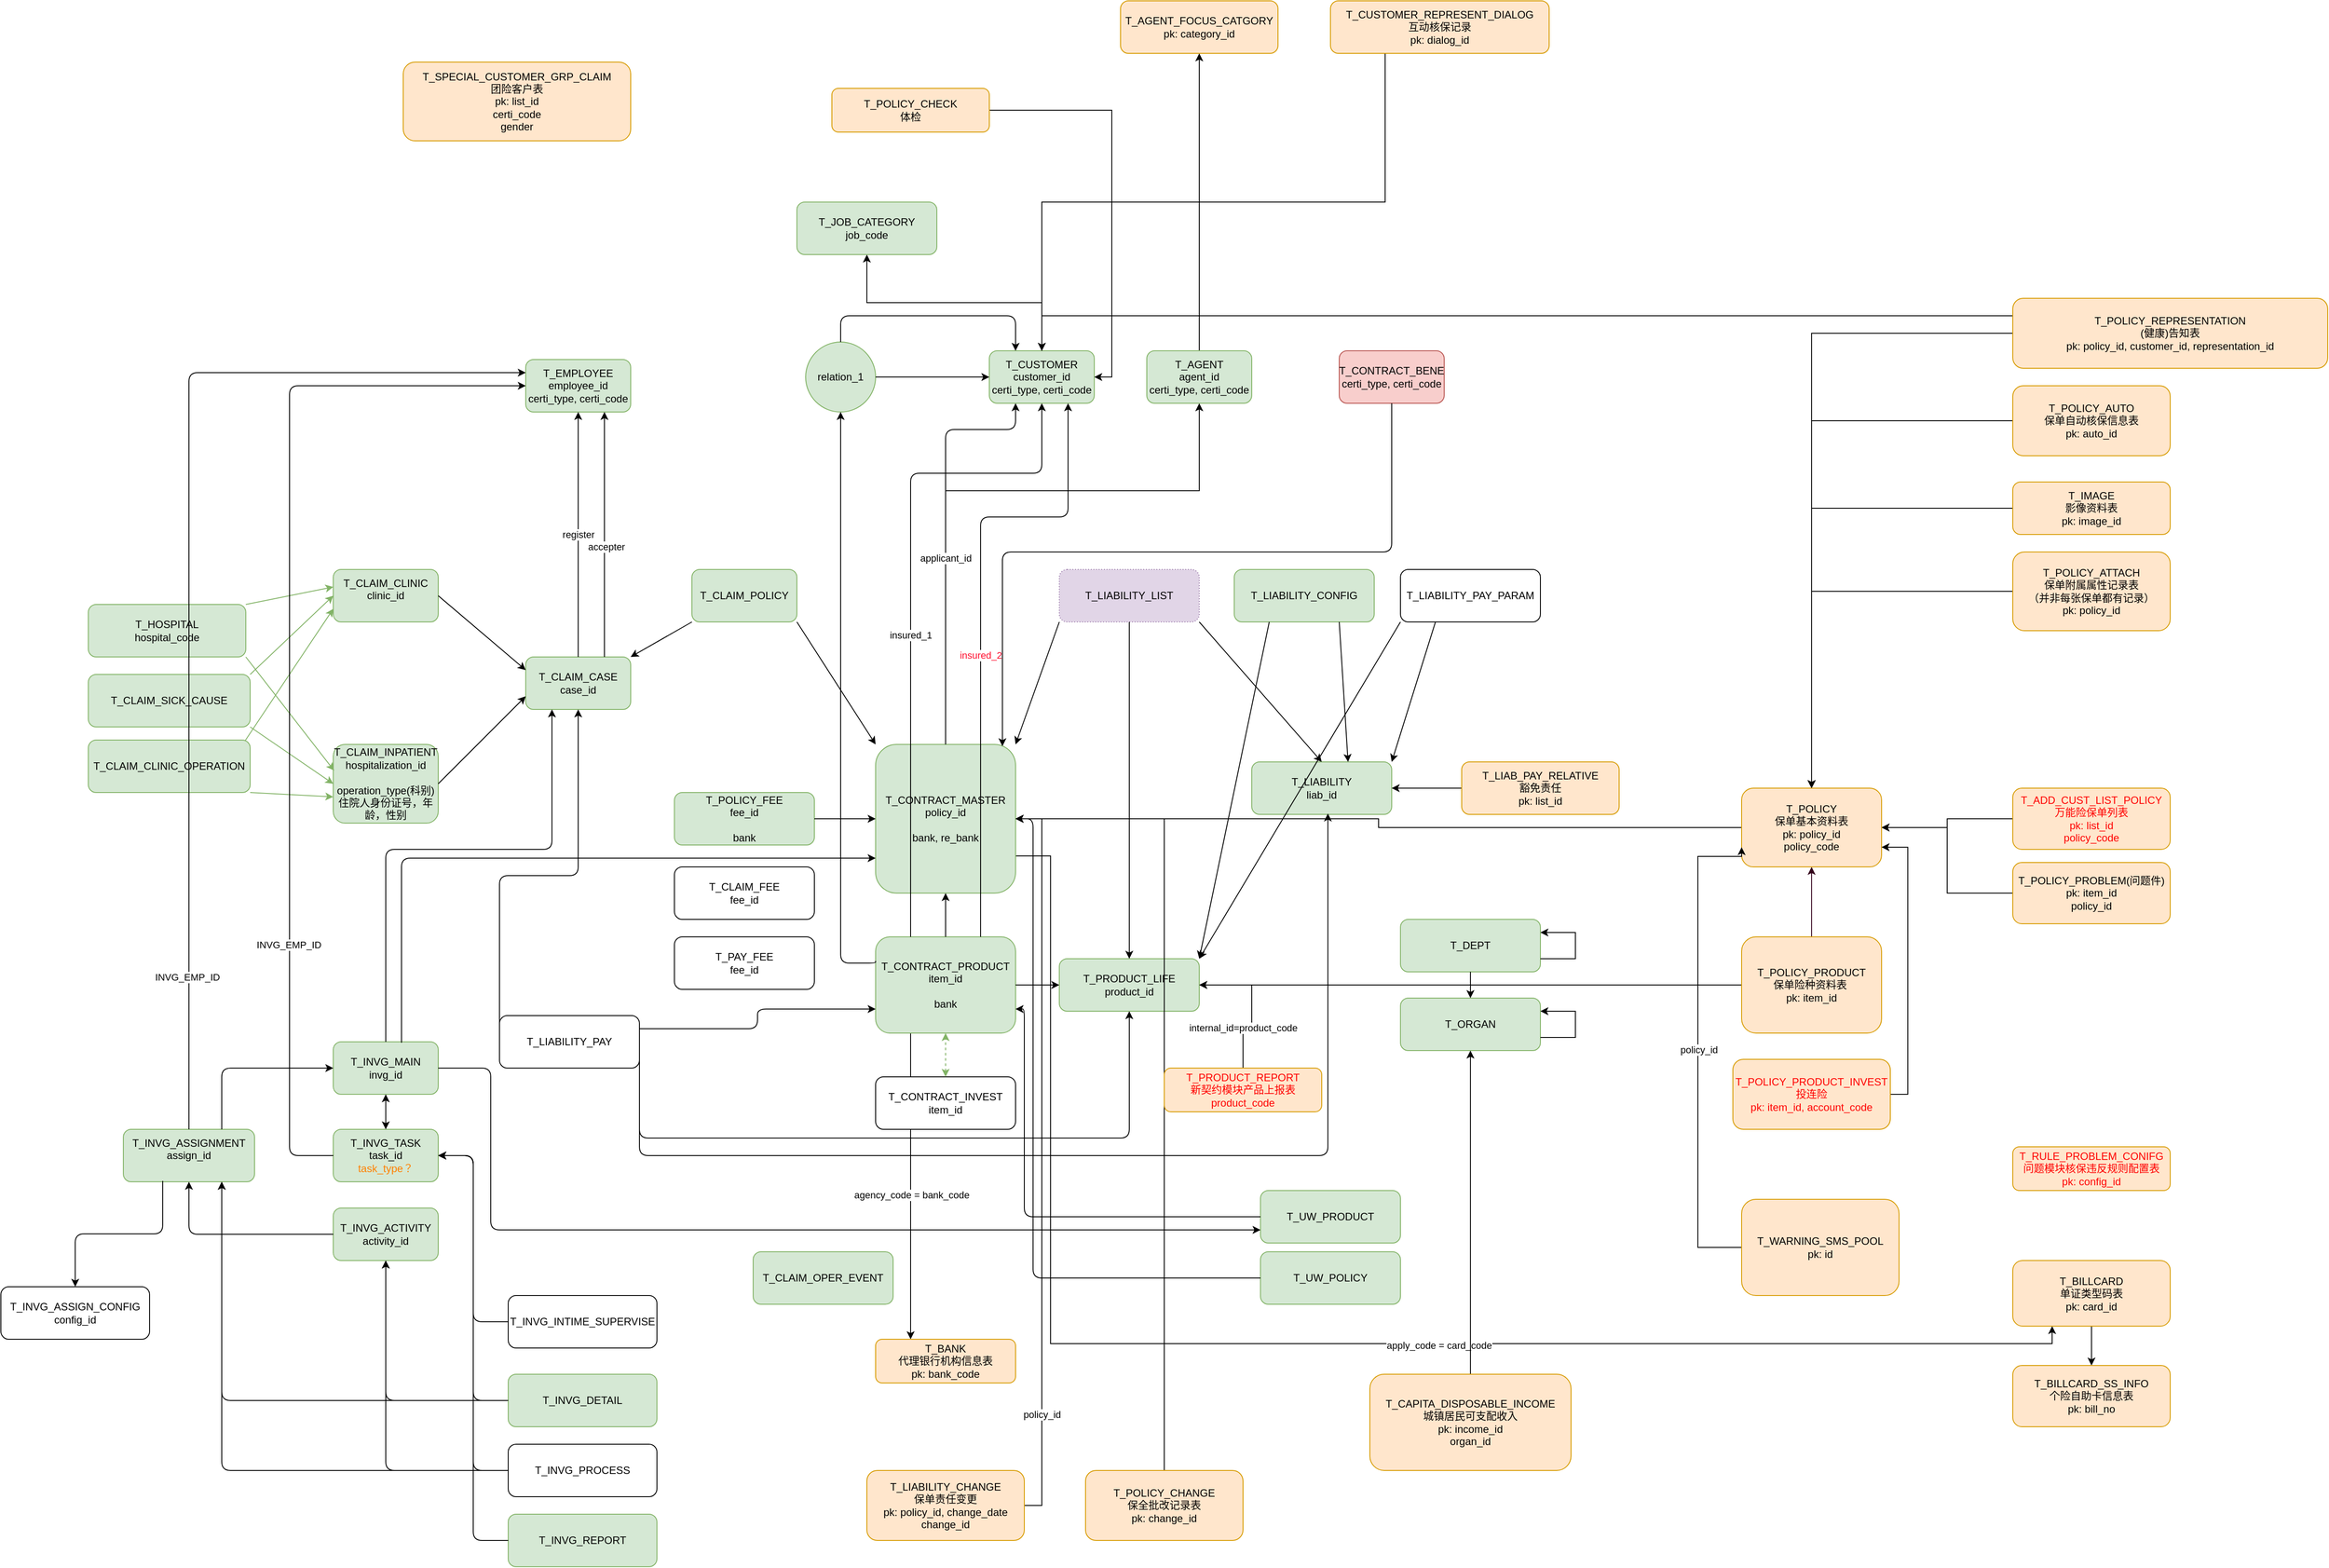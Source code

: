<mxfile version="21.8.2" type="github">
  <diagram id="vZpP5Effxj41_VfFe3MK" name="Page-1">
    <mxGraphModel dx="2924" dy="2249" grid="1" gridSize="10" guides="1" tooltips="1" connect="1" arrows="1" fold="1" page="1" pageScale="1" pageWidth="850" pageHeight="1100" math="0" shadow="0">
      <root>
        <mxCell id="0" />
        <mxCell id="1" parent="0" />
        <mxCell id="OfORN7NUINiMixhZLZNA-1" value="T_CLAIM_CASE&lt;br&gt;case_id" style="rounded=1;whiteSpace=wrap;html=1;fillColor=#d5e8d4;strokeColor=#82b366;" parent="1" vertex="1">
          <mxGeometry x="60" y="160" width="120" height="60" as="geometry" />
        </mxCell>
        <mxCell id="OfORN7NUINiMixhZLZNA-2" value="T_CLAIM_POLICY" style="rounded=1;whiteSpace=wrap;html=1;fillColor=#d5e8d4;strokeColor=#82b366;" parent="1" vertex="1">
          <mxGeometry x="250" y="60" width="120" height="60" as="geometry" />
        </mxCell>
        <mxCell id="OfORN7NUINiMixhZLZNA-3" value="" style="endArrow=classic;html=1;entryX=1;entryY=0;entryDx=0;entryDy=0;exitX=0;exitY=1;exitDx=0;exitDy=0;" parent="1" source="OfORN7NUINiMixhZLZNA-2" target="OfORN7NUINiMixhZLZNA-1" edge="1">
          <mxGeometry width="50" height="50" relative="1" as="geometry">
            <mxPoint x="460" y="460" as="sourcePoint" />
            <mxPoint x="510" y="410" as="targetPoint" />
          </mxGeometry>
        </mxCell>
        <mxCell id="FIjVFcEKrEzkejblWKOD-24" style="edgeStyle=orthogonalEdgeStyle;rounded=0;orthogonalLoop=1;jettySize=auto;html=1;exitX=0.5;exitY=0;exitDx=0;exitDy=0;" parent="1" source="OfORN7NUINiMixhZLZNA-4" target="OfORN7NUINiMixhZLZNA-74" edge="1">
          <mxGeometry relative="1" as="geometry">
            <Array as="points">
              <mxPoint x="540" y="-30" />
              <mxPoint x="830" y="-30" />
            </Array>
          </mxGeometry>
        </mxCell>
        <mxCell id="FIjVFcEKrEzkejblWKOD-36" style="edgeStyle=orthogonalEdgeStyle;rounded=0;orthogonalLoop=1;jettySize=auto;html=1;exitX=1;exitY=0.75;exitDx=0;exitDy=0;entryX=0.25;entryY=1;entryDx=0;entryDy=0;" parent="1" source="OfORN7NUINiMixhZLZNA-4" target="FIjVFcEKrEzkejblWKOD-35" edge="1">
          <mxGeometry relative="1" as="geometry">
            <Array as="points">
              <mxPoint x="660" y="388" />
              <mxPoint x="660" y="945" />
              <mxPoint x="1805" y="945" />
            </Array>
          </mxGeometry>
        </mxCell>
        <mxCell id="FIjVFcEKrEzkejblWKOD-37" value="apply_code = card_code" style="edgeLabel;html=1;align=center;verticalAlign=middle;resizable=0;points=[];" parent="FIjVFcEKrEzkejblWKOD-36" vertex="1" connectable="0">
          <mxGeometry x="0.182" y="-2" relative="1" as="geometry">
            <mxPoint as="offset" />
          </mxGeometry>
        </mxCell>
        <mxCell id="OfORN7NUINiMixhZLZNA-4" value="T_CONTRACT_MASTER&lt;br&gt;policy_id&lt;br&gt;&lt;br&gt;bank, re_bank" style="rounded=1;whiteSpace=wrap;html=1;fillColor=#d5e8d4;strokeColor=#82b366;" parent="1" vertex="1">
          <mxGeometry x="460" y="260" width="160" height="170" as="geometry" />
        </mxCell>
        <mxCell id="OfORN7NUINiMixhZLZNA-5" value="" style="endArrow=classic;html=1;entryX=0;entryY=0;entryDx=0;entryDy=0;exitX=1;exitY=1;exitDx=0;exitDy=0;" parent="1" source="OfORN7NUINiMixhZLZNA-2" target="OfORN7NUINiMixhZLZNA-4" edge="1">
          <mxGeometry width="50" height="50" relative="1" as="geometry">
            <mxPoint x="260" y="130" as="sourcePoint" />
            <mxPoint x="190" y="180" as="targetPoint" />
          </mxGeometry>
        </mxCell>
        <mxCell id="FIjVFcEKrEzkejblWKOD-30" style="edgeStyle=orthogonalEdgeStyle;rounded=0;orthogonalLoop=1;jettySize=auto;html=1;exitX=0.25;exitY=1;exitDx=0;exitDy=0;entryX=0.25;entryY=0;entryDx=0;entryDy=0;" parent="1" source="OfORN7NUINiMixhZLZNA-6" target="FIjVFcEKrEzkejblWKOD-29" edge="1">
          <mxGeometry relative="1" as="geometry" />
        </mxCell>
        <mxCell id="FIjVFcEKrEzkejblWKOD-31" value="agency_code = bank_code" style="edgeLabel;html=1;align=center;verticalAlign=middle;resizable=0;points=[];" parent="FIjVFcEKrEzkejblWKOD-30" vertex="1" connectable="0">
          <mxGeometry x="0.057" y="1" relative="1" as="geometry">
            <mxPoint as="offset" />
          </mxGeometry>
        </mxCell>
        <mxCell id="OfORN7NUINiMixhZLZNA-6" value="T_CONTRACT_PRODUCT&lt;br&gt;item_id&lt;br&gt;&lt;br&gt;bank" style="rounded=1;whiteSpace=wrap;html=1;fillColor=#d5e8d4;strokeColor=#82b366;" parent="1" vertex="1">
          <mxGeometry x="460" y="480" width="160" height="110" as="geometry" />
        </mxCell>
        <mxCell id="OfORN7NUINiMixhZLZNA-7" value="T_PRODUCT_LIFE&lt;br&gt;product_id" style="rounded=1;whiteSpace=wrap;html=1;fillColor=#d5e8d4;strokeColor=#82b366;" parent="1" vertex="1">
          <mxGeometry x="670" y="505" width="160" height="60" as="geometry" />
        </mxCell>
        <mxCell id="OfORN7NUINiMixhZLZNA-8" value="" style="endArrow=classic;html=1;entryX=0.5;entryY=1;entryDx=0;entryDy=0;exitX=0.5;exitY=0;exitDx=0;exitDy=0;" parent="1" source="OfORN7NUINiMixhZLZNA-6" target="OfORN7NUINiMixhZLZNA-4" edge="1">
          <mxGeometry width="50" height="50" relative="1" as="geometry">
            <mxPoint x="410" y="250" as="sourcePoint" />
            <mxPoint x="470" y="290" as="targetPoint" />
          </mxGeometry>
        </mxCell>
        <mxCell id="OfORN7NUINiMixhZLZNA-9" value="" style="endArrow=classic;html=1;entryX=0;entryY=0.5;entryDx=0;entryDy=0;exitX=1;exitY=0.5;exitDx=0;exitDy=0;" parent="1" source="OfORN7NUINiMixhZLZNA-6" target="OfORN7NUINiMixhZLZNA-7" edge="1">
          <mxGeometry width="50" height="50" relative="1" as="geometry">
            <mxPoint x="520" y="370" as="sourcePoint" />
            <mxPoint x="520" y="310" as="targetPoint" />
          </mxGeometry>
        </mxCell>
        <mxCell id="OfORN7NUINiMixhZLZNA-10" value="T_LIABILITY&lt;br&gt;liab_id" style="rounded=1;whiteSpace=wrap;html=1;fillColor=#d5e8d4;strokeColor=#82b366;" parent="1" vertex="1">
          <mxGeometry x="890" y="280" width="160" height="60" as="geometry" />
        </mxCell>
        <mxCell id="OfORN7NUINiMixhZLZNA-11" value="T_CONTRACT_INVEST&lt;br&gt;item_id" style="rounded=1;whiteSpace=wrap;html=1;" parent="1" vertex="1">
          <mxGeometry x="460" y="640" width="160" height="60" as="geometry" />
        </mxCell>
        <mxCell id="OfORN7NUINiMixhZLZNA-12" value="" style="endArrow=classic;startArrow=classic;html=1;entryX=0.5;entryY=1;entryDx=0;entryDy=0;exitX=0.5;exitY=0;exitDx=0;exitDy=0;dashed=1;fillColor=#d5e8d4;strokeColor=#82b366;" parent="1" source="OfORN7NUINiMixhZLZNA-11" target="OfORN7NUINiMixhZLZNA-6" edge="1">
          <mxGeometry width="50" height="50" relative="1" as="geometry">
            <mxPoint x="490" y="640" as="sourcePoint" />
            <mxPoint x="540" y="590" as="targetPoint" />
          </mxGeometry>
        </mxCell>
        <mxCell id="OfORN7NUINiMixhZLZNA-13" value="T_LIABILITY_LIST" style="rounded=1;whiteSpace=wrap;html=1;fillColor=#e1d5e7;strokeColor=#9673a6;dashed=1;dashPattern=1 2;" parent="1" vertex="1">
          <mxGeometry x="670" y="60" width="160" height="60" as="geometry" />
        </mxCell>
        <mxCell id="OfORN7NUINiMixhZLZNA-15" value="" style="endArrow=classic;html=1;entryX=1;entryY=0;entryDx=0;entryDy=0;exitX=0;exitY=1;exitDx=0;exitDy=0;" parent="1" source="OfORN7NUINiMixhZLZNA-13" target="OfORN7NUINiMixhZLZNA-4" edge="1">
          <mxGeometry width="50" height="50" relative="1" as="geometry">
            <mxPoint x="520" y="290" as="sourcePoint" />
            <mxPoint x="520" y="230" as="targetPoint" />
          </mxGeometry>
        </mxCell>
        <mxCell id="OfORN7NUINiMixhZLZNA-16" value="" style="endArrow=classic;html=1;entryX=0.5;entryY=0;entryDx=0;entryDy=0;exitX=0.5;exitY=1;exitDx=0;exitDy=0;" parent="1" source="OfORN7NUINiMixhZLZNA-13" target="OfORN7NUINiMixhZLZNA-7" edge="1">
          <mxGeometry width="50" height="50" relative="1" as="geometry">
            <mxPoint x="680" y="130" as="sourcePoint" />
            <mxPoint x="600" y="170" as="targetPoint" />
          </mxGeometry>
        </mxCell>
        <mxCell id="OfORN7NUINiMixhZLZNA-17" value="" style="endArrow=classic;html=1;entryX=0.5;entryY=0;entryDx=0;entryDy=0;exitX=1;exitY=1;exitDx=0;exitDy=0;" parent="1" source="OfORN7NUINiMixhZLZNA-13" target="OfORN7NUINiMixhZLZNA-10" edge="1">
          <mxGeometry width="50" height="50" relative="1" as="geometry">
            <mxPoint x="760" y="130" as="sourcePoint" />
            <mxPoint x="761.04" y="290" as="targetPoint" />
          </mxGeometry>
        </mxCell>
        <mxCell id="OfORN7NUINiMixhZLZNA-18" value="T_LIABILITY_PAY" style="rounded=1;whiteSpace=wrap;html=1;" parent="1" vertex="1">
          <mxGeometry x="30" y="570" width="160" height="60" as="geometry" />
        </mxCell>
        <mxCell id="OfORN7NUINiMixhZLZNA-19" value="" style="edgeStyle=elbowEdgeStyle;elbow=vertical;endArrow=classic;html=1;entryX=0.5;entryY=1;entryDx=0;entryDy=0;exitX=0;exitY=0.5;exitDx=0;exitDy=0;" parent="1" source="OfORN7NUINiMixhZLZNA-18" target="OfORN7NUINiMixhZLZNA-1" edge="1">
          <mxGeometry width="50" height="50" relative="1" as="geometry">
            <mxPoint x="460" y="450" as="sourcePoint" />
            <mxPoint x="510" y="400" as="targetPoint" />
            <Array as="points">
              <mxPoint x="40" y="410" />
            </Array>
          </mxGeometry>
        </mxCell>
        <mxCell id="OfORN7NUINiMixhZLZNA-22" value="" style="edgeStyle=elbowEdgeStyle;elbow=vertical;endArrow=classic;html=1;entryX=0.544;entryY=0.983;entryDx=0;entryDy=0;exitX=1;exitY=0.5;exitDx=0;exitDy=0;entryPerimeter=0;" parent="1" source="OfORN7NUINiMixhZLZNA-18" target="OfORN7NUINiMixhZLZNA-10" edge="1">
          <mxGeometry width="50" height="50" relative="1" as="geometry">
            <mxPoint x="440" y="635" as="sourcePoint" />
            <mxPoint x="440" y="320" as="targetPoint" />
            <Array as="points">
              <mxPoint x="580" y="730" />
            </Array>
          </mxGeometry>
        </mxCell>
        <mxCell id="OfORN7NUINiMixhZLZNA-23" value="" style="edgeStyle=elbowEdgeStyle;elbow=vertical;endArrow=classic;html=1;entryX=0.5;entryY=1;entryDx=0;entryDy=0;exitX=1;exitY=0.25;exitDx=0;exitDy=0;" parent="1" source="OfORN7NUINiMixhZLZNA-18" target="OfORN7NUINiMixhZLZNA-7" edge="1">
          <mxGeometry width="50" height="50" relative="1" as="geometry">
            <mxPoint x="600" y="650" as="sourcePoint" />
            <mxPoint x="987.04" y="348.98" as="targetPoint" />
            <Array as="points">
              <mxPoint x="460" y="710" />
            </Array>
          </mxGeometry>
        </mxCell>
        <mxCell id="OfORN7NUINiMixhZLZNA-24" value="T_CLAIM_FEE&lt;br&gt;fee_id" style="rounded=1;whiteSpace=wrap;html=1;" parent="1" vertex="1">
          <mxGeometry x="230" y="400" width="160" height="60" as="geometry" />
        </mxCell>
        <mxCell id="OfORN7NUINiMixhZLZNA-25" value="T_PAY_FEE&lt;br&gt;fee_id" style="rounded=1;whiteSpace=wrap;html=1;" parent="1" vertex="1">
          <mxGeometry x="230" y="480" width="160" height="60" as="geometry" />
        </mxCell>
        <mxCell id="OfORN7NUINiMixhZLZNA-26" value="T_LIABILITY_PAY_PARAM" style="rounded=1;whiteSpace=wrap;html=1;" parent="1" vertex="1">
          <mxGeometry x="1060" y="60" width="160" height="60" as="geometry" />
        </mxCell>
        <mxCell id="OfORN7NUINiMixhZLZNA-29" value="T_LIABILITY_CONFIG" style="rounded=1;whiteSpace=wrap;html=1;fillColor=#d5e8d4;strokeColor=#82b366;" parent="1" vertex="1">
          <mxGeometry x="870" y="60" width="160" height="60" as="geometry" />
        </mxCell>
        <mxCell id="OfORN7NUINiMixhZLZNA-31" value="" style="endArrow=classic;html=1;exitX=0.25;exitY=1;exitDx=0;exitDy=0;entryX=1;entryY=0;entryDx=0;entryDy=0;" parent="1" source="OfORN7NUINiMixhZLZNA-29" target="OfORN7NUINiMixhZLZNA-7" edge="1">
          <mxGeometry width="50" height="50" relative="1" as="geometry">
            <mxPoint x="610" y="450" as="sourcePoint" />
            <mxPoint x="660" y="400" as="targetPoint" />
          </mxGeometry>
        </mxCell>
        <mxCell id="OfORN7NUINiMixhZLZNA-32" value="" style="endArrow=classic;html=1;exitX=0.75;exitY=1;exitDx=0;exitDy=0;entryX=0.688;entryY=0;entryDx=0;entryDy=0;entryPerimeter=0;" parent="1" source="OfORN7NUINiMixhZLZNA-29" target="OfORN7NUINiMixhZLZNA-10" edge="1">
          <mxGeometry width="50" height="50" relative="1" as="geometry">
            <mxPoint x="920" y="130" as="sourcePoint" />
            <mxPoint x="850" y="290" as="targetPoint" />
          </mxGeometry>
        </mxCell>
        <mxCell id="OfORN7NUINiMixhZLZNA-33" value="" style="endArrow=classic;html=1;exitX=0;exitY=1;exitDx=0;exitDy=0;entryX=1;entryY=0;entryDx=0;entryDy=0;" parent="1" source="OfORN7NUINiMixhZLZNA-26" target="OfORN7NUINiMixhZLZNA-7" edge="1">
          <mxGeometry width="50" height="50" relative="1" as="geometry">
            <mxPoint x="920" y="130" as="sourcePoint" />
            <mxPoint x="850" y="290" as="targetPoint" />
          </mxGeometry>
        </mxCell>
        <mxCell id="OfORN7NUINiMixhZLZNA-34" value="" style="endArrow=classic;html=1;exitX=0.25;exitY=1;exitDx=0;exitDy=0;entryX=1;entryY=0;entryDx=0;entryDy=0;" parent="1" source="OfORN7NUINiMixhZLZNA-26" target="OfORN7NUINiMixhZLZNA-10" edge="1">
          <mxGeometry width="50" height="50" relative="1" as="geometry">
            <mxPoint x="1070" y="130" as="sourcePoint" />
            <mxPoint x="850" y="290" as="targetPoint" />
          </mxGeometry>
        </mxCell>
        <mxCell id="FIjVFcEKrEzkejblWKOD-27" style="edgeStyle=orthogonalEdgeStyle;rounded=0;orthogonalLoop=1;jettySize=auto;html=1;exitX=0.5;exitY=0;exitDx=0;exitDy=0;entryX=0;entryY=0.25;entryDx=0;entryDy=0;startArrow=classic;startFill=1;endArrow=none;endFill=0;" parent="1" source="OfORN7NUINiMixhZLZNA-35" target="FIjVFcEKrEzkejblWKOD-25" edge="1">
          <mxGeometry relative="1" as="geometry" />
        </mxCell>
        <mxCell id="OfORN7NUINiMixhZLZNA-35" value="T_CUSTOMER&lt;br&gt;customer_id&lt;br&gt;certi_type, certi_code" style="rounded=1;whiteSpace=wrap;html=1;fillColor=#d5e8d4;strokeColor=#82b366;" parent="1" vertex="1">
          <mxGeometry x="590" y="-190" width="120" height="60" as="geometry" />
        </mxCell>
        <mxCell id="OfORN7NUINiMixhZLZNA-36" value="T_EMPLOYEE&lt;br&gt;employee_id&lt;br&gt;certi_type, certi_code" style="rounded=1;whiteSpace=wrap;html=1;fillColor=#d5e8d4;strokeColor=#82b366;" parent="1" vertex="1">
          <mxGeometry x="60" y="-180" width="120" height="60" as="geometry" />
        </mxCell>
        <mxCell id="OfORN7NUINiMixhZLZNA-37" value="T_CONTRACT_BENE&lt;br&gt;certi_type, certi_code" style="rounded=1;whiteSpace=wrap;html=1;fillColor=#f8cecc;strokeColor=#b85450;" parent="1" vertex="1">
          <mxGeometry x="990" y="-190" width="120" height="60" as="geometry" />
        </mxCell>
        <mxCell id="OfORN7NUINiMixhZLZNA-39" value="T_CLAIM_INPATIENT&lt;br&gt;hospitalization_id&lt;br&gt;&lt;br&gt;operation_type(科别)&lt;br&gt;住院人身份证号，年龄，性别" style="rounded=1;whiteSpace=wrap;html=1;fillColor=#d5e8d4;strokeColor=#82b366;" parent="1" vertex="1">
          <mxGeometry x="-160" y="260" width="120" height="90" as="geometry" />
        </mxCell>
        <mxCell id="OfORN7NUINiMixhZLZNA-40" value="T_CLAIM_CLINIC&lt;br&gt;clinic_id&lt;br&gt;&lt;br&gt;" style="rounded=1;whiteSpace=wrap;html=1;fillColor=#d5e8d4;strokeColor=#82b366;" parent="1" vertex="1">
          <mxGeometry x="-160" y="60" width="120" height="60" as="geometry" />
        </mxCell>
        <mxCell id="OfORN7NUINiMixhZLZNA-41" value="" style="endArrow=classic;html=1;exitX=1;exitY=0.5;exitDx=0;exitDy=0;entryX=0;entryY=0.75;entryDx=0;entryDy=0;" parent="1" source="OfORN7NUINiMixhZLZNA-39" target="OfORN7NUINiMixhZLZNA-1" edge="1">
          <mxGeometry width="50" height="50" relative="1" as="geometry">
            <mxPoint x="260" y="130" as="sourcePoint" />
            <mxPoint x="60" y="190" as="targetPoint" />
          </mxGeometry>
        </mxCell>
        <mxCell id="OfORN7NUINiMixhZLZNA-42" value="" style="endArrow=classic;html=1;exitX=1;exitY=0.5;exitDx=0;exitDy=0;entryX=0;entryY=0.25;entryDx=0;entryDy=0;" parent="1" source="OfORN7NUINiMixhZLZNA-40" target="OfORN7NUINiMixhZLZNA-1" edge="1">
          <mxGeometry width="50" height="50" relative="1" as="geometry">
            <mxPoint x="-30" y="200" as="sourcePoint" />
            <mxPoint x="70" y="200" as="targetPoint" />
          </mxGeometry>
        </mxCell>
        <mxCell id="OfORN7NUINiMixhZLZNA-44" value="T_CLAIM_SICK_CAUSE" style="rounded=1;whiteSpace=wrap;html=1;fillColor=#d5e8d4;strokeColor=#82b366;" parent="1" vertex="1">
          <mxGeometry x="-440" y="180" width="185" height="60" as="geometry" />
        </mxCell>
        <mxCell id="OfORN7NUINiMixhZLZNA-45" value="" style="endArrow=classic;html=1;exitX=1;exitY=0;exitDx=0;exitDy=0;entryX=0;entryY=0.5;entryDx=0;entryDy=0;fillColor=#d5e8d4;strokeColor=#82b366;" parent="1" source="OfORN7NUINiMixhZLZNA-44" target="OfORN7NUINiMixhZLZNA-40" edge="1">
          <mxGeometry width="50" height="50" relative="1" as="geometry">
            <mxPoint x="-30" y="100" as="sourcePoint" />
            <mxPoint x="70" y="185" as="targetPoint" />
          </mxGeometry>
        </mxCell>
        <mxCell id="OfORN7NUINiMixhZLZNA-46" value="" style="endArrow=classic;html=1;exitX=1;exitY=1;exitDx=0;exitDy=0;entryX=0;entryY=0.5;entryDx=0;entryDy=0;fillColor=#d5e8d4;strokeColor=#82b366;" parent="1" source="OfORN7NUINiMixhZLZNA-44" target="OfORN7NUINiMixhZLZNA-39" edge="1">
          <mxGeometry width="50" height="50" relative="1" as="geometry">
            <mxPoint x="-245" y="170" as="sourcePoint" />
            <mxPoint x="-150" y="100" as="targetPoint" />
          </mxGeometry>
        </mxCell>
        <mxCell id="OfORN7NUINiMixhZLZNA-47" value="T_CLAIM_CLINIC_OPERATION" style="rounded=1;whiteSpace=wrap;html=1;fillColor=#d5e8d4;strokeColor=#82b366;" parent="1" vertex="1">
          <mxGeometry x="-440" y="255" width="185" height="60" as="geometry" />
        </mxCell>
        <mxCell id="OfORN7NUINiMixhZLZNA-48" value="" style="endArrow=classic;html=1;exitX=1;exitY=1;exitDx=0;exitDy=0;fillColor=#d5e8d4;strokeColor=#82b366;" parent="1" source="OfORN7NUINiMixhZLZNA-47" edge="1">
          <mxGeometry width="50" height="50" relative="1" as="geometry">
            <mxPoint x="-245" y="240" as="sourcePoint" />
            <mxPoint x="-160" y="320" as="targetPoint" />
          </mxGeometry>
        </mxCell>
        <mxCell id="OfORN7NUINiMixhZLZNA-49" value="" style="endArrow=classic;html=1;exitX=0.968;exitY=0.017;exitDx=0;exitDy=0;entryX=0;entryY=0.75;entryDx=0;entryDy=0;exitPerimeter=0;fillColor=#d5e8d4;strokeColor=#82b366;" parent="1" source="OfORN7NUINiMixhZLZNA-47" target="OfORN7NUINiMixhZLZNA-40" edge="1">
          <mxGeometry width="50" height="50" relative="1" as="geometry">
            <mxPoint x="-245" y="330" as="sourcePoint" />
            <mxPoint x="-150" y="330" as="targetPoint" />
          </mxGeometry>
        </mxCell>
        <mxCell id="OfORN7NUINiMixhZLZNA-50" value="T_UW_PRODUCT" style="rounded=1;whiteSpace=wrap;html=1;fillColor=#d5e8d4;strokeColor=#82b366;" parent="1" vertex="1">
          <mxGeometry x="900" y="770" width="160" height="60" as="geometry" />
        </mxCell>
        <mxCell id="OfORN7NUINiMixhZLZNA-52" value="T_UW_POLICY" style="rounded=1;whiteSpace=wrap;html=1;fillColor=#d5e8d4;strokeColor=#82b366;" parent="1" vertex="1">
          <mxGeometry x="900" y="840" width="160" height="60" as="geometry" />
        </mxCell>
        <mxCell id="OfORN7NUINiMixhZLZNA-54" value="" style="edgeStyle=elbowEdgeStyle;elbow=horizontal;endArrow=classic;html=1;entryX=1;entryY=0.75;entryDx=0;entryDy=0;" parent="1" source="OfORN7NUINiMixhZLZNA-50" target="OfORN7NUINiMixhZLZNA-6" edge="1">
          <mxGeometry width="50" height="50" relative="1" as="geometry">
            <mxPoint x="670" y="440" as="sourcePoint" />
            <mxPoint x="720" y="390" as="targetPoint" />
            <Array as="points">
              <mxPoint x="630" y="530" />
            </Array>
          </mxGeometry>
        </mxCell>
        <mxCell id="OfORN7NUINiMixhZLZNA-55" value="" style="edgeStyle=elbowEdgeStyle;elbow=horizontal;endArrow=classic;html=1;exitX=0;exitY=0.5;exitDx=0;exitDy=0;entryX=1;entryY=0.5;entryDx=0;entryDy=0;" parent="1" source="OfORN7NUINiMixhZLZNA-52" target="OfORN7NUINiMixhZLZNA-4" edge="1">
          <mxGeometry width="50" height="50" relative="1" as="geometry">
            <mxPoint x="880" y="800" as="sourcePoint" />
            <mxPoint x="600" y="335" as="targetPoint" />
            <Array as="points">
              <mxPoint x="640" y="540" />
            </Array>
          </mxGeometry>
        </mxCell>
        <mxCell id="OfORN7NUINiMixhZLZNA-56" value="" style="edgeStyle=elbowEdgeStyle;elbow=vertical;endArrow=classic;html=1;exitX=0.5;exitY=0;exitDx=0;exitDy=0;entryX=0.25;entryY=1;entryDx=0;entryDy=0;" parent="1" source="OfORN7NUINiMixhZLZNA-4" target="OfORN7NUINiMixhZLZNA-35" edge="1">
          <mxGeometry width="50" height="50" relative="1" as="geometry">
            <mxPoint x="740" y="190" as="sourcePoint" />
            <mxPoint x="790" y="140" as="targetPoint" />
            <Array as="points">
              <mxPoint x="530" y="-100" />
            </Array>
          </mxGeometry>
        </mxCell>
        <mxCell id="OfORN7NUINiMixhZLZNA-57" value="applicant_id" style="edgeLabel;html=1;align=center;verticalAlign=middle;resizable=0;points=[];" parent="OfORN7NUINiMixhZLZNA-56" vertex="1" connectable="0">
          <mxGeometry x="-0.092" relative="1" as="geometry">
            <mxPoint as="offset" />
          </mxGeometry>
        </mxCell>
        <mxCell id="OfORN7NUINiMixhZLZNA-63" value="relation_1" style="ellipse;whiteSpace=wrap;html=1;aspect=fixed;fillColor=#d5e8d4;strokeColor=#82b366;" parent="1" vertex="1">
          <mxGeometry x="380" y="-200" width="80" height="80" as="geometry" />
        </mxCell>
        <mxCell id="OfORN7NUINiMixhZLZNA-65" value="" style="edgeStyle=elbowEdgeStyle;elbow=vertical;endArrow=classic;html=1;exitX=0;exitY=0.25;exitDx=0;exitDy=0;entryX=0.5;entryY=1;entryDx=0;entryDy=0;" parent="1" source="OfORN7NUINiMixhZLZNA-6" target="OfORN7NUINiMixhZLZNA-63" edge="1">
          <mxGeometry width="50" height="50" relative="1" as="geometry">
            <mxPoint x="550" y="160" as="sourcePoint" />
            <mxPoint x="600" y="110" as="targetPoint" />
            <Array as="points">
              <mxPoint x="440" y="510" />
            </Array>
          </mxGeometry>
        </mxCell>
        <mxCell id="OfORN7NUINiMixhZLZNA-66" value="" style="edgeStyle=elbowEdgeStyle;elbow=vertical;endArrow=classic;html=1;exitX=0.25;exitY=0;exitDx=0;exitDy=0;entryX=0.5;entryY=1;entryDx=0;entryDy=0;" parent="1" source="OfORN7NUINiMixhZLZNA-6" target="OfORN7NUINiMixhZLZNA-35" edge="1">
          <mxGeometry width="50" height="50" relative="1" as="geometry">
            <mxPoint x="472.96" y="170" as="sourcePoint" />
            <mxPoint x="290" y="-80" as="targetPoint" />
            <Array as="points">
              <mxPoint x="570" y="-50" />
            </Array>
          </mxGeometry>
        </mxCell>
        <mxCell id="OfORN7NUINiMixhZLZNA-67" value="insured_1" style="edgeLabel;html=1;align=center;verticalAlign=middle;resizable=0;points=[];" parent="OfORN7NUINiMixhZLZNA-66" vertex="1" connectable="0">
          <mxGeometry x="-0.092" relative="1" as="geometry">
            <mxPoint as="offset" />
          </mxGeometry>
        </mxCell>
        <mxCell id="OfORN7NUINiMixhZLZNA-68" value="" style="edgeStyle=elbowEdgeStyle;elbow=vertical;endArrow=classic;html=1;exitX=0.75;exitY=0;exitDx=0;exitDy=0;entryX=0.75;entryY=1;entryDx=0;entryDy=0;" parent="1" source="OfORN7NUINiMixhZLZNA-6" target="OfORN7NUINiMixhZLZNA-35" edge="1">
          <mxGeometry width="50" height="50" relative="1" as="geometry">
            <mxPoint x="520" y="170" as="sourcePoint" />
            <mxPoint x="320" y="-80" as="targetPoint" />
            <Array as="points">
              <mxPoint x="620" />
              <mxPoint x="420" y="20" />
            </Array>
          </mxGeometry>
        </mxCell>
        <mxCell id="OfORN7NUINiMixhZLZNA-69" value="insured_2" style="edgeLabel;html=1;align=center;verticalAlign=middle;resizable=0;points=[];fontColor=#FF0D2D;" parent="OfORN7NUINiMixhZLZNA-68" vertex="1" connectable="0">
          <mxGeometry x="-0.092" relative="1" as="geometry">
            <mxPoint as="offset" />
          </mxGeometry>
        </mxCell>
        <mxCell id="OfORN7NUINiMixhZLZNA-71" value="" style="edgeStyle=elbowEdgeStyle;elbow=vertical;endArrow=classic;html=1;exitX=0.5;exitY=0;exitDx=0;exitDy=0;entryX=0.25;entryY=0;entryDx=0;entryDy=0;" parent="1" source="OfORN7NUINiMixhZLZNA-63" target="OfORN7NUINiMixhZLZNA-35" edge="1">
          <mxGeometry width="50" height="50" relative="1" as="geometry">
            <mxPoint x="150" y="-220" as="sourcePoint" />
            <mxPoint x="200" y="-270" as="targetPoint" />
            <Array as="points">
              <mxPoint x="490" y="-230" />
            </Array>
          </mxGeometry>
        </mxCell>
        <mxCell id="OfORN7NUINiMixhZLZNA-73" value="" style="endArrow=classic;html=1;exitX=1;exitY=0.5;exitDx=0;exitDy=0;entryX=0;entryY=0.5;entryDx=0;entryDy=0;" parent="1" source="OfORN7NUINiMixhZLZNA-63" target="OfORN7NUINiMixhZLZNA-35" edge="1">
          <mxGeometry width="50" height="50" relative="1" as="geometry">
            <mxPoint x="550" y="160" as="sourcePoint" />
            <mxPoint x="600" y="110" as="targetPoint" />
          </mxGeometry>
        </mxCell>
        <mxCell id="FIjVFcEKrEzkejblWKOD-21" style="edgeStyle=orthogonalEdgeStyle;rounded=0;orthogonalLoop=1;jettySize=auto;html=1;exitX=0.5;exitY=0;exitDx=0;exitDy=0;" parent="1" source="OfORN7NUINiMixhZLZNA-74" target="FIjVFcEKrEzkejblWKOD-20" edge="1">
          <mxGeometry relative="1" as="geometry" />
        </mxCell>
        <mxCell id="OfORN7NUINiMixhZLZNA-74" value="T_AGENT&lt;br&gt;agent_id&lt;br&gt;certi_type, certi_code" style="rounded=1;whiteSpace=wrap;html=1;fillColor=#d5e8d4;strokeColor=#82b366;" parent="1" vertex="1">
          <mxGeometry x="770" y="-190" width="120" height="60" as="geometry" />
        </mxCell>
        <mxCell id="OfORN7NUINiMixhZLZNA-75" value="" style="endArrow=classic;html=1;fontColor=#FF0D2D;exitX=0.75;exitY=0;exitDx=0;exitDy=0;entryX=0.75;entryY=1;entryDx=0;entryDy=0;" parent="1" source="OfORN7NUINiMixhZLZNA-1" target="OfORN7NUINiMixhZLZNA-36" edge="1">
          <mxGeometry width="50" height="50" relative="1" as="geometry">
            <mxPoint x="200" y="-10" as="sourcePoint" />
            <mxPoint x="250" y="-60" as="targetPoint" />
          </mxGeometry>
        </mxCell>
        <mxCell id="OfORN7NUINiMixhZLZNA-77" value="&lt;span style=&quot;color: rgb(0 , 0 , 0)&quot;&gt;accepter&lt;/span&gt;" style="edgeLabel;html=1;align=center;verticalAlign=middle;resizable=0;points=[];fontColor=#FF0D2D;" parent="OfORN7NUINiMixhZLZNA-75" vertex="1" connectable="0">
          <mxGeometry x="-0.1" y="-2" relative="1" as="geometry">
            <mxPoint as="offset" />
          </mxGeometry>
        </mxCell>
        <mxCell id="OfORN7NUINiMixhZLZNA-76" value="&lt;font color=&quot;#000000&quot;&gt;register&lt;/font&gt;" style="endArrow=classic;html=1;fontColor=#FF0D2D;exitX=0.5;exitY=0;exitDx=0;exitDy=0;entryX=0.5;entryY=1;entryDx=0;entryDy=0;" parent="1" source="OfORN7NUINiMixhZLZNA-1" target="OfORN7NUINiMixhZLZNA-36" edge="1">
          <mxGeometry width="50" height="50" relative="1" as="geometry">
            <mxPoint x="100" y="160" as="sourcePoint" />
            <mxPoint x="100" y="-120" as="targetPoint" />
          </mxGeometry>
        </mxCell>
        <mxCell id="OfORN7NUINiMixhZLZNA-78" value="T_POLICY_FEE&lt;br&gt;fee_id&lt;br&gt;&lt;br&gt;bank" style="rounded=1;whiteSpace=wrap;html=1;fillColor=#d5e8d4;strokeColor=#82b366;" parent="1" vertex="1">
          <mxGeometry x="230" y="315" width="160" height="60" as="geometry" />
        </mxCell>
        <mxCell id="OfORN7NUINiMixhZLZNA-79" value="" style="endArrow=classic;html=1;entryX=0;entryY=0.5;entryDx=0;entryDy=0;exitX=1;exitY=0.5;exitDx=0;exitDy=0;" parent="1" source="OfORN7NUINiMixhZLZNA-78" target="OfORN7NUINiMixhZLZNA-4" edge="1">
          <mxGeometry width="50" height="50" relative="1" as="geometry">
            <mxPoint x="630" y="545" as="sourcePoint" />
            <mxPoint x="680" y="545" as="targetPoint" />
          </mxGeometry>
        </mxCell>
        <mxCell id="OfORN7NUINiMixhZLZNA-80" value="" style="edgeStyle=elbowEdgeStyle;elbow=horizontal;endArrow=classic;html=1;fontColor=#FF0D2D;exitX=1;exitY=0.25;exitDx=0;exitDy=0;entryX=0;entryY=0.75;entryDx=0;entryDy=0;" parent="1" source="OfORN7NUINiMixhZLZNA-18" target="OfORN7NUINiMixhZLZNA-6" edge="1">
          <mxGeometry width="50" height="50" relative="1" as="geometry">
            <mxPoint x="490" y="530" as="sourcePoint" />
            <mxPoint x="540" y="480" as="targetPoint" />
          </mxGeometry>
        </mxCell>
        <mxCell id="OfORN7NUINiMixhZLZNA-81" value="T_HOSPITAL&lt;br&gt;hospital_code" style="rounded=1;whiteSpace=wrap;html=1;fillColor=#d5e8d4;strokeColor=#82b366;" parent="1" vertex="1">
          <mxGeometry x="-440" y="100" width="180" height="60" as="geometry" />
        </mxCell>
        <mxCell id="OfORN7NUINiMixhZLZNA-82" value="" style="edgeStyle=elbowEdgeStyle;elbow=vertical;endArrow=classic;html=1;fontColor=#FF0D2D;exitX=0.5;exitY=1;exitDx=0;exitDy=0;entryX=0.906;entryY=0.012;entryDx=0;entryDy=0;entryPerimeter=0;" parent="1" source="OfORN7NUINiMixhZLZNA-37" target="OfORN7NUINiMixhZLZNA-4" edge="1">
          <mxGeometry width="50" height="50" relative="1" as="geometry">
            <mxPoint x="750" y="200" as="sourcePoint" />
            <mxPoint x="800" y="150" as="targetPoint" />
            <Array as="points">
              <mxPoint x="830" y="40" />
            </Array>
          </mxGeometry>
        </mxCell>
        <mxCell id="OfORN7NUINiMixhZLZNA-84" value="" style="endArrow=classic;html=1;exitX=1;exitY=0;exitDx=0;exitDy=0;fillColor=#d5e8d4;strokeColor=#82b366;entryX=0;entryY=0.333;entryDx=0;entryDy=0;entryPerimeter=0;" parent="1" source="OfORN7NUINiMixhZLZNA-81" target="OfORN7NUINiMixhZLZNA-40" edge="1">
          <mxGeometry width="50" height="50" relative="1" as="geometry">
            <mxPoint x="-245" y="170" as="sourcePoint" />
            <mxPoint x="-160" y="90" as="targetPoint" />
          </mxGeometry>
        </mxCell>
        <mxCell id="OfORN7NUINiMixhZLZNA-85" value="" style="endArrow=classic;html=1;exitX=1;exitY=1;exitDx=0;exitDy=0;fillColor=#d5e8d4;strokeColor=#82b366;entryX=0.008;entryY=0.333;entryDx=0;entryDy=0;entryPerimeter=0;" parent="1" source="OfORN7NUINiMixhZLZNA-81" target="OfORN7NUINiMixhZLZNA-39" edge="1">
          <mxGeometry width="50" height="50" relative="1" as="geometry">
            <mxPoint x="-250" y="50" as="sourcePoint" />
            <mxPoint x="-150" y="100" as="targetPoint" />
          </mxGeometry>
        </mxCell>
        <mxCell id="OfORN7NUINiMixhZLZNA-86" value="&lt;font color=&quot;#000000&quot;&gt;T_INVG_MAIN&lt;br&gt;invg_id&lt;br&gt;&lt;/font&gt;" style="rounded=1;whiteSpace=wrap;html=1;fillColor=#d5e8d4;strokeColor=#82b366;" parent="1" vertex="1">
          <mxGeometry x="-160" y="600" width="120" height="60" as="geometry" />
        </mxCell>
        <mxCell id="OfORN7NUINiMixhZLZNA-87" value="T_INVG_TASK&lt;br&gt;task_id&lt;br&gt;&lt;font color=&quot;#ff8000&quot;&gt;task_type？&lt;/font&gt;" style="rounded=1;whiteSpace=wrap;html=1;fillColor=#d5e8d4;strokeColor=#82b366;" parent="1" vertex="1">
          <mxGeometry x="-160" y="700" width="120" height="60" as="geometry" />
        </mxCell>
        <mxCell id="OfORN7NUINiMixhZLZNA-88" value="&lt;font color=&quot;#000000&quot;&gt;T_INVG_ACTIVITY&lt;br&gt;&lt;/font&gt;activity_id&lt;font color=&quot;#000000&quot;&gt;&lt;br&gt;&lt;/font&gt;" style="rounded=1;whiteSpace=wrap;html=1;fillColor=#d5e8d4;strokeColor=#82b366;" parent="1" vertex="1">
          <mxGeometry x="-160" y="790" width="120" height="60" as="geometry" />
        </mxCell>
        <mxCell id="OfORN7NUINiMixhZLZNA-89" value="&lt;font color=&quot;#000000&quot;&gt;T_INVG_ASSIGNMENT&lt;br&gt;&lt;/font&gt;assign_id&lt;font color=&quot;#000000&quot;&gt;&lt;br&gt;&lt;br&gt;&lt;/font&gt;" style="rounded=1;whiteSpace=wrap;html=1;fillColor=#d5e8d4;strokeColor=#82b366;" parent="1" vertex="1">
          <mxGeometry x="-400" y="700" width="150" height="60" as="geometry" />
        </mxCell>
        <mxCell id="OfORN7NUINiMixhZLZNA-90" value="" style="edgeStyle=elbowEdgeStyle;elbow=vertical;endArrow=classic;html=1;fontColor=#FF0D2D;exitX=0.5;exitY=0;exitDx=0;exitDy=0;entryX=0.25;entryY=1;entryDx=0;entryDy=0;" parent="1" source="OfORN7NUINiMixhZLZNA-86" target="OfORN7NUINiMixhZLZNA-1" edge="1">
          <mxGeometry width="50" height="50" relative="1" as="geometry">
            <mxPoint x="350" y="280" as="sourcePoint" />
            <mxPoint x="400" y="230" as="targetPoint" />
            <Array as="points">
              <mxPoint y="380" />
            </Array>
          </mxGeometry>
        </mxCell>
        <mxCell id="OfORN7NUINiMixhZLZNA-91" value="" style="edgeStyle=elbowEdgeStyle;elbow=vertical;endArrow=classic;html=1;fontColor=#FF0D2D;exitX=0.65;exitY=0.017;exitDx=0;exitDy=0;exitPerimeter=0;" parent="1" source="OfORN7NUINiMixhZLZNA-86" target="OfORN7NUINiMixhZLZNA-4" edge="1">
          <mxGeometry width="50" height="50" relative="1" as="geometry">
            <mxPoint x="-90" y="620" as="sourcePoint" />
            <mxPoint x="160" y="345" as="targetPoint" />
            <Array as="points">
              <mxPoint x="10" y="390" />
            </Array>
          </mxGeometry>
        </mxCell>
        <mxCell id="OfORN7NUINiMixhZLZNA-93" value="" style="endArrow=classic;html=1;fontColor=#FF0D2D;exitX=0.5;exitY=0;exitDx=0;exitDy=0;endFill=1;startArrow=classic;startFill=1;" parent="1" source="OfORN7NUINiMixhZLZNA-87" edge="1">
          <mxGeometry width="50" height="50" relative="1" as="geometry">
            <mxPoint x="10" y="530" as="sourcePoint" />
            <mxPoint x="-100" y="660" as="targetPoint" />
          </mxGeometry>
        </mxCell>
        <mxCell id="OfORN7NUINiMixhZLZNA-94" value="" style="edgeStyle=elbowEdgeStyle;elbow=horizontal;endArrow=classic;html=1;fontColor=#FF0D2D;entryX=0;entryY=0.5;entryDx=0;entryDy=0;exitX=0;exitY=0.5;exitDx=0;exitDy=0;" parent="1" source="OfORN7NUINiMixhZLZNA-87" target="OfORN7NUINiMixhZLZNA-36" edge="1">
          <mxGeometry width="50" height="50" relative="1" as="geometry">
            <mxPoint x="10" y="370" as="sourcePoint" />
            <mxPoint x="60" y="320" as="targetPoint" />
            <Array as="points">
              <mxPoint x="-210" y="300" />
            </Array>
          </mxGeometry>
        </mxCell>
        <mxCell id="OfORN7NUINiMixhZLZNA-95" value="&lt;font color=&quot;#000000&quot;&gt;INVG_EMP_ID&lt;/font&gt;" style="edgeLabel;html=1;align=center;verticalAlign=middle;resizable=0;points=[];fontColor=#FF0D2D;" parent="OfORN7NUINiMixhZLZNA-94" vertex="1" connectable="0">
          <mxGeometry x="-0.515" y="1" relative="1" as="geometry">
            <mxPoint as="offset" />
          </mxGeometry>
        </mxCell>
        <mxCell id="OfORN7NUINiMixhZLZNA-96" value="" style="edgeStyle=segmentEdgeStyle;endArrow=classic;html=1;fontColor=#FF0D2D;exitX=0;exitY=0.5;exitDx=0;exitDy=0;entryX=0.5;entryY=1;entryDx=0;entryDy=0;" parent="1" source="OfORN7NUINiMixhZLZNA-88" target="OfORN7NUINiMixhZLZNA-89" edge="1">
          <mxGeometry width="50" height="50" relative="1" as="geometry">
            <mxPoint x="10" y="560" as="sourcePoint" />
            <mxPoint x="60" y="510" as="targetPoint" />
          </mxGeometry>
        </mxCell>
        <mxCell id="OfORN7NUINiMixhZLZNA-97" value="" style="edgeStyle=segmentEdgeStyle;endArrow=classic;html=1;fontColor=#FF0D2D;exitX=0.75;exitY=0;exitDx=0;exitDy=0;entryX=0;entryY=0.5;entryDx=0;entryDy=0;" parent="1" source="OfORN7NUINiMixhZLZNA-89" target="OfORN7NUINiMixhZLZNA-86" edge="1">
          <mxGeometry width="50" height="50" relative="1" as="geometry">
            <mxPoint x="-150" y="830" as="sourcePoint" />
            <mxPoint x="-315" y="770" as="targetPoint" />
            <Array as="points">
              <mxPoint x="-287" y="630" />
            </Array>
          </mxGeometry>
        </mxCell>
        <mxCell id="OfORN7NUINiMixhZLZNA-98" value="" style="edgeStyle=segmentEdgeStyle;endArrow=classic;html=1;fontColor=#FF0D2D;exitX=0.5;exitY=0;exitDx=0;exitDy=0;entryX=0;entryY=0.25;entryDx=0;entryDy=0;" parent="1" source="OfORN7NUINiMixhZLZNA-89" target="OfORN7NUINiMixhZLZNA-36" edge="1">
          <mxGeometry width="50" height="50" relative="1" as="geometry">
            <mxPoint x="-277.5" y="710" as="sourcePoint" />
            <mxPoint x="-150" y="640" as="targetPoint" />
            <Array as="points">
              <mxPoint x="-325" y="-165" />
            </Array>
          </mxGeometry>
        </mxCell>
        <mxCell id="OfORN7NUINiMixhZLZNA-99" value="&lt;span style=&quot;color: rgb(0 , 0 , 0)&quot;&gt;INVG_EMP_ID&lt;/span&gt;" style="edgeLabel;html=1;align=center;verticalAlign=middle;resizable=0;points=[];fontColor=#FF0D2D;" parent="OfORN7NUINiMixhZLZNA-98" vertex="1" connectable="0">
          <mxGeometry x="-0.722" y="2" relative="1" as="geometry">
            <mxPoint as="offset" />
          </mxGeometry>
        </mxCell>
        <mxCell id="OfORN7NUINiMixhZLZNA-100" value="&lt;font color=&quot;#000000&quot;&gt;T_INVG_INTIME_SUPERVISE&lt;/font&gt;" style="rounded=1;whiteSpace=wrap;html=1;fontColor=#FF0D2D;" parent="1" vertex="1">
          <mxGeometry x="40" y="890" width="170" height="60" as="geometry" />
        </mxCell>
        <mxCell id="OfORN7NUINiMixhZLZNA-101" value="&lt;font color=&quot;#000000&quot;&gt;T_INVG_DETAIL&lt;/font&gt;" style="rounded=1;whiteSpace=wrap;html=1;fillColor=#d5e8d4;strokeColor=#82b366;" parent="1" vertex="1">
          <mxGeometry x="40" y="980" width="170" height="60" as="geometry" />
        </mxCell>
        <mxCell id="OfORN7NUINiMixhZLZNA-102" value="&lt;font color=&quot;#000000&quot;&gt;T_INVG_PROCESS&lt;/font&gt;" style="rounded=1;whiteSpace=wrap;html=1;fontColor=#FF0D2D;" parent="1" vertex="1">
          <mxGeometry x="40" y="1060" width="170" height="60" as="geometry" />
        </mxCell>
        <mxCell id="OfORN7NUINiMixhZLZNA-103" value="&lt;font color=&quot;#000000&quot;&gt;T_INVG_REPORT&lt;/font&gt;" style="rounded=1;whiteSpace=wrap;html=1;fillColor=#d5e8d4;strokeColor=#82b366;" parent="1" vertex="1">
          <mxGeometry x="40" y="1140" width="170" height="60" as="geometry" />
        </mxCell>
        <mxCell id="OfORN7NUINiMixhZLZNA-104" value="" style="edgeStyle=elbowEdgeStyle;elbow=horizontal;endArrow=classic;html=1;fontColor=#FF0D2D;exitX=0;exitY=0.5;exitDx=0;exitDy=0;" parent="1" source="OfORN7NUINiMixhZLZNA-100" target="OfORN7NUINiMixhZLZNA-87" edge="1">
          <mxGeometry width="50" height="50" relative="1" as="geometry">
            <mxPoint x="10" y="820" as="sourcePoint" />
            <mxPoint x="60" y="770" as="targetPoint" />
          </mxGeometry>
        </mxCell>
        <mxCell id="OfORN7NUINiMixhZLZNA-105" value="" style="edgeStyle=elbowEdgeStyle;elbow=horizontal;endArrow=classic;html=1;fontColor=#FF0D2D;exitX=0;exitY=0.5;exitDx=0;exitDy=0;" parent="1" source="OfORN7NUINiMixhZLZNA-101" edge="1">
          <mxGeometry width="50" height="50" relative="1" as="geometry">
            <mxPoint x="50" y="930" as="sourcePoint" />
            <mxPoint x="-40" y="730" as="targetPoint" />
          </mxGeometry>
        </mxCell>
        <mxCell id="OfORN7NUINiMixhZLZNA-106" value="" style="edgeStyle=elbowEdgeStyle;elbow=horizontal;endArrow=classic;html=1;fontColor=#FF0D2D;exitX=0;exitY=0.5;exitDx=0;exitDy=0;" parent="1" source="OfORN7NUINiMixhZLZNA-102" edge="1">
          <mxGeometry width="50" height="50" relative="1" as="geometry">
            <mxPoint x="60" y="940" as="sourcePoint" />
            <mxPoint x="-40" y="730" as="targetPoint" />
          </mxGeometry>
        </mxCell>
        <mxCell id="OfORN7NUINiMixhZLZNA-107" value="" style="edgeStyle=elbowEdgeStyle;elbow=horizontal;endArrow=classic;html=1;fontColor=#FF0D2D;exitX=0;exitY=0.5;exitDx=0;exitDy=0;" parent="1" source="OfORN7NUINiMixhZLZNA-103" edge="1">
          <mxGeometry width="50" height="50" relative="1" as="geometry">
            <mxPoint x="70" y="950" as="sourcePoint" />
            <mxPoint x="-40" y="730" as="targetPoint" />
          </mxGeometry>
        </mxCell>
        <mxCell id="OfORN7NUINiMixhZLZNA-108" value="" style="edgeStyle=segmentEdgeStyle;endArrow=classic;html=1;fontColor=#FF0D2D;entryX=0.75;entryY=1;entryDx=0;entryDy=0;" parent="1" target="OfORN7NUINiMixhZLZNA-89" edge="1">
          <mxGeometry width="50" height="50" relative="1" as="geometry">
            <mxPoint x="40" y="1010" as="sourcePoint" />
            <mxPoint x="60" y="770" as="targetPoint" />
          </mxGeometry>
        </mxCell>
        <mxCell id="OfORN7NUINiMixhZLZNA-109" value="" style="edgeStyle=segmentEdgeStyle;endArrow=classic;html=1;fontColor=#FF0D2D;exitX=0;exitY=0.5;exitDx=0;exitDy=0;" parent="1" source="OfORN7NUINiMixhZLZNA-101" edge="1">
          <mxGeometry width="50" height="50" relative="1" as="geometry">
            <mxPoint x="50" y="1020" as="sourcePoint" />
            <mxPoint x="-100" y="850" as="targetPoint" />
          </mxGeometry>
        </mxCell>
        <mxCell id="OfORN7NUINiMixhZLZNA-110" value="" style="edgeStyle=segmentEdgeStyle;endArrow=classic;html=1;fontColor=#FF0D2D;exitX=0;exitY=0.5;exitDx=0;exitDy=0;entryX=0.5;entryY=1;entryDx=0;entryDy=0;" parent="1" source="OfORN7NUINiMixhZLZNA-102" target="OfORN7NUINiMixhZLZNA-88" edge="1">
          <mxGeometry width="50" height="50" relative="1" as="geometry">
            <mxPoint x="50" y="1020" as="sourcePoint" />
            <mxPoint x="-90" y="860" as="targetPoint" />
          </mxGeometry>
        </mxCell>
        <mxCell id="OfORN7NUINiMixhZLZNA-111" value="" style="edgeStyle=segmentEdgeStyle;endArrow=classic;html=1;fontColor=#FF0D2D;exitX=0;exitY=0.5;exitDx=0;exitDy=0;entryX=0.75;entryY=1;entryDx=0;entryDy=0;" parent="1" source="OfORN7NUINiMixhZLZNA-102" target="OfORN7NUINiMixhZLZNA-89" edge="1">
          <mxGeometry width="50" height="50" relative="1" as="geometry">
            <mxPoint x="50" y="1100" as="sourcePoint" />
            <mxPoint x="-90" y="860" as="targetPoint" />
          </mxGeometry>
        </mxCell>
        <mxCell id="OfORN7NUINiMixhZLZNA-112" value="&lt;font color=&quot;#000000&quot;&gt;T_INVG_ASSIGN_CONFIG&lt;br&gt;config_id&lt;br&gt;&lt;/font&gt;" style="rounded=1;whiteSpace=wrap;html=1;fontColor=#FF0D2D;" parent="1" vertex="1">
          <mxGeometry x="-540" y="880" width="170" height="60" as="geometry" />
        </mxCell>
        <mxCell id="OfORN7NUINiMixhZLZNA-113" value="" style="edgeStyle=elbowEdgeStyle;elbow=vertical;endArrow=classic;html=1;fontColor=#FF0D2D;exitX=0.3;exitY=0.983;exitDx=0;exitDy=0;exitPerimeter=0;entryX=0.5;entryY=0;entryDx=0;entryDy=0;" parent="1" source="OfORN7NUINiMixhZLZNA-89" target="OfORN7NUINiMixhZLZNA-112" edge="1">
          <mxGeometry width="50" height="50" relative="1" as="geometry">
            <mxPoint x="10" y="810" as="sourcePoint" />
            <mxPoint x="60" y="760" as="targetPoint" />
          </mxGeometry>
        </mxCell>
        <mxCell id="h2e9kf0k5CXDEQpsHMj4-1" value="" style="edgeStyle=elbowEdgeStyle;elbow=horizontal;endArrow=classic;html=1;exitX=1;exitY=0.5;exitDx=0;exitDy=0;entryX=0;entryY=0.75;entryDx=0;entryDy=0;" parent="1" source="OfORN7NUINiMixhZLZNA-86" target="OfORN7NUINiMixhZLZNA-50" edge="1">
          <mxGeometry width="50" height="50" relative="1" as="geometry">
            <mxPoint x="430" y="550" as="sourcePoint" />
            <mxPoint x="480" y="500" as="targetPoint" />
            <Array as="points">
              <mxPoint x="20" y="760" />
            </Array>
          </mxGeometry>
        </mxCell>
        <mxCell id="P1Pqjp0SeM_PM9h14-nR-1" value="T_CLAIM_OPER_EVENT" style="rounded=1;whiteSpace=wrap;html=1;fillColor=#d5e8d4;strokeColor=#82b366;" parent="1" vertex="1">
          <mxGeometry x="320" y="840" width="160" height="60" as="geometry" />
        </mxCell>
        <mxCell id="P1Pqjp0SeM_PM9h14-nR-2" value="T_ORGAN" style="rounded=1;whiteSpace=wrap;html=1;fillColor=#d5e8d4;strokeColor=#82b366;" parent="1" vertex="1">
          <mxGeometry x="1060" y="550" width="160" height="60" as="geometry" />
        </mxCell>
        <mxCell id="P1Pqjp0SeM_PM9h14-nR-3" value="T_DEPT" style="rounded=1;whiteSpace=wrap;html=1;fillColor=#d5e8d4;strokeColor=#82b366;" parent="1" vertex="1">
          <mxGeometry x="1060" y="460" width="160" height="60" as="geometry" />
        </mxCell>
        <mxCell id="P1Pqjp0SeM_PM9h14-nR-4" value="" style="edgeStyle=elbowEdgeStyle;elbow=horizontal;endArrow=classic;html=1;rounded=0;exitX=1;exitY=0.75;exitDx=0;exitDy=0;entryX=1;entryY=0.25;entryDx=0;entryDy=0;" parent="1" source="P1Pqjp0SeM_PM9h14-nR-2" target="P1Pqjp0SeM_PM9h14-nR-2" edge="1">
          <mxGeometry width="50" height="50" relative="1" as="geometry">
            <mxPoint x="1265" y="605" as="sourcePoint" />
            <mxPoint x="1315" y="555" as="targetPoint" />
            <Array as="points">
              <mxPoint x="1260" y="565" />
              <mxPoint x="1270" y="595" />
            </Array>
          </mxGeometry>
        </mxCell>
        <mxCell id="P1Pqjp0SeM_PM9h14-nR-5" value="" style="edgeStyle=elbowEdgeStyle;elbow=horizontal;endArrow=classic;html=1;rounded=0;exitX=1;exitY=0.75;exitDx=0;exitDy=0;entryX=1;entryY=0.25;entryDx=0;entryDy=0;" parent="1" source="P1Pqjp0SeM_PM9h14-nR-3" target="P1Pqjp0SeM_PM9h14-nR-3" edge="1">
          <mxGeometry width="50" height="50" relative="1" as="geometry">
            <mxPoint x="1230" y="605" as="sourcePoint" />
            <mxPoint x="1230" y="575" as="targetPoint" />
            <Array as="points">
              <mxPoint x="1260" y="490" />
              <mxPoint x="1280" y="605" />
            </Array>
          </mxGeometry>
        </mxCell>
        <mxCell id="P1Pqjp0SeM_PM9h14-nR-6" value="" style="endArrow=classic;html=1;entryX=0.5;entryY=0;entryDx=0;entryDy=0;" parent="1" source="P1Pqjp0SeM_PM9h14-nR-3" target="P1Pqjp0SeM_PM9h14-nR-2" edge="1">
          <mxGeometry width="50" height="50" relative="1" as="geometry">
            <mxPoint x="670" y="290" as="sourcePoint" />
            <mxPoint x="620" y="430" as="targetPoint" />
          </mxGeometry>
        </mxCell>
        <mxCell id="FIjVFcEKrEzkejblWKOD-2" style="edgeStyle=orthogonalEdgeStyle;rounded=0;orthogonalLoop=1;jettySize=auto;html=1;exitX=0;exitY=0.5;exitDx=0;exitDy=0;entryX=1;entryY=0.5;entryDx=0;entryDy=0;" parent="1" source="FIjVFcEKrEzkejblWKOD-1" target="OfORN7NUINiMixhZLZNA-4" edge="1">
          <mxGeometry relative="1" as="geometry" />
        </mxCell>
        <mxCell id="FIjVFcEKrEzkejblWKOD-7" style="edgeStyle=orthogonalEdgeStyle;rounded=0;orthogonalLoop=1;jettySize=auto;html=1;exitX=0.5;exitY=1;exitDx=0;exitDy=0;entryX=0.5;entryY=0;entryDx=0;entryDy=0;fillColor=#ffe6cc;strokeColor=#33001A;startArrow=classic;startFill=1;endArrow=none;endFill=0;" parent="1" source="FIjVFcEKrEzkejblWKOD-1" target="FIjVFcEKrEzkejblWKOD-4" edge="1">
          <mxGeometry relative="1" as="geometry" />
        </mxCell>
        <mxCell id="FIjVFcEKrEzkejblWKOD-13" style="edgeStyle=orthogonalEdgeStyle;rounded=0;orthogonalLoop=1;jettySize=auto;html=1;exitX=1;exitY=0.5;exitDx=0;exitDy=0;entryX=0;entryY=0.5;entryDx=0;entryDy=0;startArrow=classic;startFill=1;endArrow=none;endFill=0;" parent="1" source="FIjVFcEKrEzkejblWKOD-1" target="FIjVFcEKrEzkejblWKOD-11" edge="1">
          <mxGeometry relative="1" as="geometry" />
        </mxCell>
        <mxCell id="FIjVFcEKrEzkejblWKOD-14" style="edgeStyle=orthogonalEdgeStyle;rounded=0;orthogonalLoop=1;jettySize=auto;html=1;exitX=1;exitY=0.5;exitDx=0;exitDy=0;entryX=0;entryY=0.5;entryDx=0;entryDy=0;startArrow=classic;startFill=1;endArrow=none;endFill=0;" parent="1" source="FIjVFcEKrEzkejblWKOD-1" target="FIjVFcEKrEzkejblWKOD-12" edge="1">
          <mxGeometry relative="1" as="geometry" />
        </mxCell>
        <mxCell id="FIjVFcEKrEzkejblWKOD-17" style="edgeStyle=orthogonalEdgeStyle;rounded=0;orthogonalLoop=1;jettySize=auto;html=1;exitX=0.5;exitY=0;exitDx=0;exitDy=0;entryX=0;entryY=0.5;entryDx=0;entryDy=0;startArrow=classic;startFill=1;endArrow=none;endFill=0;" parent="1" source="FIjVFcEKrEzkejblWKOD-1" target="FIjVFcEKrEzkejblWKOD-16" edge="1">
          <mxGeometry relative="1" as="geometry" />
        </mxCell>
        <mxCell id="FIjVFcEKrEzkejblWKOD-19" style="edgeStyle=orthogonalEdgeStyle;rounded=0;orthogonalLoop=1;jettySize=auto;html=1;exitX=0.5;exitY=0;exitDx=0;exitDy=0;entryX=0;entryY=0.5;entryDx=0;entryDy=0;startArrow=classic;startFill=1;endArrow=none;endFill=0;" parent="1" source="FIjVFcEKrEzkejblWKOD-1" target="FIjVFcEKrEzkejblWKOD-18" edge="1">
          <mxGeometry relative="1" as="geometry" />
        </mxCell>
        <mxCell id="FIjVFcEKrEzkejblWKOD-26" style="edgeStyle=orthogonalEdgeStyle;rounded=0;orthogonalLoop=1;jettySize=auto;html=1;exitX=0.5;exitY=0;exitDx=0;exitDy=0;entryX=0;entryY=0.5;entryDx=0;entryDy=0;endArrow=none;endFill=0;startArrow=classic;startFill=1;" parent="1" source="FIjVFcEKrEzkejblWKOD-1" target="FIjVFcEKrEzkejblWKOD-25" edge="1">
          <mxGeometry relative="1" as="geometry" />
        </mxCell>
        <mxCell id="FIjVFcEKrEzkejblWKOD-1" value="T_POLICY&lt;br&gt;保单基本资料表&lt;br&gt;pk: policy_id&lt;br&gt;policy_code" style="rounded=1;whiteSpace=wrap;html=1;fillColor=#ffe6cc;strokeColor=#d79b00;" parent="1" vertex="1">
          <mxGeometry x="1450" y="310" width="160" height="90" as="geometry" />
        </mxCell>
        <mxCell id="FIjVFcEKrEzkejblWKOD-10" style="edgeStyle=orthogonalEdgeStyle;rounded=0;orthogonalLoop=1;jettySize=auto;html=1;exitX=0;exitY=0.5;exitDx=0;exitDy=0;entryX=1;entryY=0.5;entryDx=0;entryDy=0;" parent="1" source="FIjVFcEKrEzkejblWKOD-4" target="OfORN7NUINiMixhZLZNA-7" edge="1">
          <mxGeometry relative="1" as="geometry" />
        </mxCell>
        <mxCell id="FIjVFcEKrEzkejblWKOD-4" value="T_POLICY_PRODUCT&lt;br&gt;保单险种资料表&amp;nbsp;&lt;br&gt;pk: item_id" style="rounded=1;whiteSpace=wrap;html=1;fillColor=#ffe6cc;strokeColor=#d79b00;" parent="1" vertex="1">
          <mxGeometry x="1450" y="480" width="160" height="110" as="geometry" />
        </mxCell>
        <mxCell id="FIjVFcEKrEzkejblWKOD-9" style="edgeStyle=orthogonalEdgeStyle;rounded=0;orthogonalLoop=1;jettySize=auto;html=1;exitX=0.5;exitY=1;exitDx=0;exitDy=0;entryX=0.5;entryY=0;entryDx=0;entryDy=0;startArrow=classic;startFill=1;endArrow=none;endFill=0;" parent="1" source="FIjVFcEKrEzkejblWKOD-8" target="OfORN7NUINiMixhZLZNA-35" edge="1">
          <mxGeometry relative="1" as="geometry" />
        </mxCell>
        <mxCell id="FIjVFcEKrEzkejblWKOD-8" value="T_JOB_CATEGORY&lt;br&gt;job_code" style="rounded=1;whiteSpace=wrap;html=1;fillColor=#d5e8d4;strokeColor=#82b366;" parent="1" vertex="1">
          <mxGeometry x="370" y="-360" width="160" height="60" as="geometry" />
        </mxCell>
        <mxCell id="FIjVFcEKrEzkejblWKOD-11" value="T_ADD_CUST_LIST_POLICY&lt;br&gt;万能险保单列表&lt;br&gt;pk: list_id&lt;br&gt;policy_code" style="rounded=1;whiteSpace=wrap;html=1;fillColor=#ffe6cc;strokeColor=#d79b00;fontColor=#FF0000;" parent="1" vertex="1">
          <mxGeometry x="1760" y="310" width="180" height="70" as="geometry" />
        </mxCell>
        <mxCell id="FIjVFcEKrEzkejblWKOD-12" value="T_POLICY_PROBLEM(问题件)&lt;br&gt;pk: item_id&lt;br&gt;policy_id" style="rounded=1;whiteSpace=wrap;html=1;fillColor=#ffe6cc;strokeColor=#d79b00;" parent="1" vertex="1">
          <mxGeometry x="1760" y="395" width="180" height="70" as="geometry" />
        </mxCell>
        <mxCell id="FIjVFcEKrEzkejblWKOD-15" value="T_RULE_PROBLEM_CONIFG&lt;br&gt;问题模块核保违反规则配置表&lt;br&gt;pk: config_id" style="rounded=1;whiteSpace=wrap;html=1;fillColor=#ffe6cc;strokeColor=#d79b00;fontColor=#FF0000;" parent="1" vertex="1">
          <mxGeometry x="1760" y="720" width="180" height="50" as="geometry" />
        </mxCell>
        <mxCell id="FIjVFcEKrEzkejblWKOD-16" value="T_POLICY_ATTACH&lt;br&gt;保单附属属性记录表&lt;br&gt;（并非每张保单都有记录）&lt;br&gt;pk: policy_id" style="rounded=1;whiteSpace=wrap;html=1;fillColor=#ffe6cc;strokeColor=#d79b00;" parent="1" vertex="1">
          <mxGeometry x="1760" y="40" width="180" height="90" as="geometry" />
        </mxCell>
        <mxCell id="FIjVFcEKrEzkejblWKOD-18" value="T_IMAGE&lt;br&gt;影像资料表&lt;br&gt;pk: image_id" style="rounded=1;whiteSpace=wrap;html=1;fillColor=#ffe6cc;strokeColor=#d79b00;" parent="1" vertex="1">
          <mxGeometry x="1760" y="-40" width="180" height="60" as="geometry" />
        </mxCell>
        <mxCell id="FIjVFcEKrEzkejblWKOD-20" value="T_AGENT_FOCUS_CATGORY&lt;br&gt;pk: category_id" style="rounded=1;whiteSpace=wrap;html=1;fillColor=#ffe6cc;strokeColor=#d79b00;" parent="1" vertex="1">
          <mxGeometry x="740" y="-590" width="180" height="60" as="geometry" />
        </mxCell>
        <mxCell id="FIjVFcEKrEzkejblWKOD-25" value="T_POLICY_REPRESENTATION&lt;br&gt;(健康)告知表&lt;br&gt;pk: policy_id, customer_id, representation_id" style="rounded=1;whiteSpace=wrap;html=1;fillColor=#ffe6cc;strokeColor=#d79b00;" parent="1" vertex="1">
          <mxGeometry x="1760" y="-250" width="360" height="80" as="geometry" />
        </mxCell>
        <mxCell id="FIjVFcEKrEzkejblWKOD-29" value="T_BANK&lt;br&gt;代理银行机构信息表&lt;br&gt;pk: bank_code" style="rounded=1;whiteSpace=wrap;html=1;fillColor=#ffe6cc;strokeColor=#d79b00;" parent="1" vertex="1">
          <mxGeometry x="460" y="940" width="160" height="50" as="geometry" />
        </mxCell>
        <mxCell id="FIjVFcEKrEzkejblWKOD-33" style="edgeStyle=orthogonalEdgeStyle;rounded=0;orthogonalLoop=1;jettySize=auto;html=1;exitX=0;exitY=0.5;exitDx=0;exitDy=0;entryX=0;entryY=0.75;entryDx=0;entryDy=0;" parent="1" source="FIjVFcEKrEzkejblWKOD-32" target="FIjVFcEKrEzkejblWKOD-1" edge="1">
          <mxGeometry relative="1" as="geometry">
            <Array as="points">
              <mxPoint x="1400" y="835" />
              <mxPoint x="1400" y="388" />
            </Array>
          </mxGeometry>
        </mxCell>
        <mxCell id="FIjVFcEKrEzkejblWKOD-34" value="policy_id" style="edgeLabel;html=1;align=center;verticalAlign=middle;resizable=0;points=[];" parent="FIjVFcEKrEzkejblWKOD-33" vertex="1" connectable="0">
          <mxGeometry x="-0.01" y="-1" relative="1" as="geometry">
            <mxPoint as="offset" />
          </mxGeometry>
        </mxCell>
        <mxCell id="FIjVFcEKrEzkejblWKOD-32" value="T_WARNING_SMS_POOL&lt;br&gt;pk: id" style="rounded=1;whiteSpace=wrap;html=1;fillColor=#ffe6cc;strokeColor=#d79b00;" parent="1" vertex="1">
          <mxGeometry x="1450" y="780" width="180" height="110" as="geometry" />
        </mxCell>
        <mxCell id="FIjVFcEKrEzkejblWKOD-39" style="edgeStyle=orthogonalEdgeStyle;rounded=0;orthogonalLoop=1;jettySize=auto;html=1;exitX=0.5;exitY=1;exitDx=0;exitDy=0;entryX=0.5;entryY=0;entryDx=0;entryDy=0;" parent="1" source="FIjVFcEKrEzkejblWKOD-35" target="FIjVFcEKrEzkejblWKOD-38" edge="1">
          <mxGeometry relative="1" as="geometry" />
        </mxCell>
        <mxCell id="FIjVFcEKrEzkejblWKOD-35" value="T_BILLCARD&lt;br&gt;单证类型码表&lt;br&gt;pk: card_id" style="rounded=1;whiteSpace=wrap;html=1;fillColor=#ffe6cc;strokeColor=#d79b00;" parent="1" vertex="1">
          <mxGeometry x="1760" y="850" width="180" height="75" as="geometry" />
        </mxCell>
        <mxCell id="FIjVFcEKrEzkejblWKOD-38" value="T_BILLCARD_SS_INFO&lt;br&gt;个险自助卡信息表&lt;br&gt;pk: bill_no" style="rounded=1;whiteSpace=wrap;html=1;fillColor=#ffe6cc;strokeColor=#d79b00;" parent="1" vertex="1">
          <mxGeometry x="1760" y="970" width="180" height="70" as="geometry" />
        </mxCell>
        <mxCell id="FIjVFcEKrEzkejblWKOD-42" style="edgeStyle=orthogonalEdgeStyle;rounded=0;orthogonalLoop=1;jettySize=auto;html=1;exitX=0.5;exitY=0;exitDx=0;exitDy=0;entryX=0.5;entryY=1;entryDx=0;entryDy=0;" parent="1" source="FIjVFcEKrEzkejblWKOD-40" target="P1Pqjp0SeM_PM9h14-nR-2" edge="1">
          <mxGeometry relative="1" as="geometry" />
        </mxCell>
        <mxCell id="FIjVFcEKrEzkejblWKOD-40" value="T_CAPITA_DISPOSABLE_INCOME&lt;br&gt;城镇居民可支配收入&lt;br&gt;pk: income_id&lt;br&gt;organ_id" style="rounded=1;whiteSpace=wrap;html=1;fillColor=#ffe6cc;strokeColor=#d79b00;" parent="1" vertex="1">
          <mxGeometry x="1025" y="980" width="230" height="110" as="geometry" />
        </mxCell>
        <mxCell id="FIjVFcEKrEzkejblWKOD-44" style="edgeStyle=orthogonalEdgeStyle;rounded=0;orthogonalLoop=1;jettySize=auto;html=1;exitX=1;exitY=0.5;exitDx=0;exitDy=0;entryX=1;entryY=0.5;entryDx=0;entryDy=0;" parent="1" source="FIjVFcEKrEzkejblWKOD-43" target="OfORN7NUINiMixhZLZNA-4" edge="1">
          <mxGeometry relative="1" as="geometry" />
        </mxCell>
        <mxCell id="FIjVFcEKrEzkejblWKOD-45" value="policy_id" style="edgeLabel;html=1;align=center;verticalAlign=middle;resizable=0;points=[];" parent="FIjVFcEKrEzkejblWKOD-44" vertex="1" connectable="0">
          <mxGeometry x="-0.702" relative="1" as="geometry">
            <mxPoint as="offset" />
          </mxGeometry>
        </mxCell>
        <mxCell id="FIjVFcEKrEzkejblWKOD-43" value="T_LIABILITY_CHANGE&lt;br&gt;保单责任变更&lt;br&gt;pk: policy_id, change_date&lt;br&gt;change_id" style="rounded=1;whiteSpace=wrap;html=1;fillColor=#ffe6cc;strokeColor=#d79b00;" parent="1" vertex="1">
          <mxGeometry x="450" y="1090" width="180" height="80" as="geometry" />
        </mxCell>
        <mxCell id="FIjVFcEKrEzkejblWKOD-47" style="edgeStyle=orthogonalEdgeStyle;rounded=0;orthogonalLoop=1;jettySize=auto;html=1;exitX=0.25;exitY=1;exitDx=0;exitDy=0;entryX=0.5;entryY=0;entryDx=0;entryDy=0;" parent="1" source="FIjVFcEKrEzkejblWKOD-46" target="OfORN7NUINiMixhZLZNA-35" edge="1">
          <mxGeometry relative="1" as="geometry" />
        </mxCell>
        <mxCell id="FIjVFcEKrEzkejblWKOD-46" value="T_CUSTOMER_REPRESENT_DIALOG&lt;br&gt;互动核保记录&lt;br&gt;pk: dialog_id" style="rounded=1;whiteSpace=wrap;html=1;fillColor=#ffe6cc;strokeColor=#d79b00;" parent="1" vertex="1">
          <mxGeometry x="980" y="-590" width="250" height="60" as="geometry" />
        </mxCell>
        <mxCell id="FIjVFcEKrEzkejblWKOD-48" value="T_SPECIAL_CUSTOMER_GRP_CLAIM&lt;br&gt;团险客户表&lt;br&gt;pk: list_id&lt;br&gt;certi_code&lt;br&gt;gender" style="rounded=1;whiteSpace=wrap;html=1;fillColor=#ffe6cc;strokeColor=#d79b00;" parent="1" vertex="1">
          <mxGeometry x="-80" y="-520" width="260" height="90" as="geometry" />
        </mxCell>
        <mxCell id="FIjVFcEKrEzkejblWKOD-50" style="edgeStyle=orthogonalEdgeStyle;rounded=0;orthogonalLoop=1;jettySize=auto;html=1;exitX=0;exitY=0.5;exitDx=0;exitDy=0;entryX=1;entryY=0.5;entryDx=0;entryDy=0;" parent="1" source="FIjVFcEKrEzkejblWKOD-49" target="OfORN7NUINiMixhZLZNA-10" edge="1">
          <mxGeometry relative="1" as="geometry" />
        </mxCell>
        <mxCell id="FIjVFcEKrEzkejblWKOD-49" value="T_LIAB_PAY_RELATIVE&lt;br&gt;豁免责任&lt;br&gt;pk: list_id" style="rounded=1;whiteSpace=wrap;html=1;fillColor=#ffe6cc;strokeColor=#d79b00;" parent="1" vertex="1">
          <mxGeometry x="1130" y="280" width="180" height="60" as="geometry" />
        </mxCell>
        <mxCell id="FIjVFcEKrEzkejblWKOD-53" style="edgeStyle=orthogonalEdgeStyle;rounded=0;orthogonalLoop=1;jettySize=auto;html=1;exitX=0;exitY=0.5;exitDx=0;exitDy=0;entryX=0.5;entryY=0;entryDx=0;entryDy=0;" parent="1" source="FIjVFcEKrEzkejblWKOD-52" target="FIjVFcEKrEzkejblWKOD-1" edge="1">
          <mxGeometry relative="1" as="geometry" />
        </mxCell>
        <mxCell id="FIjVFcEKrEzkejblWKOD-52" value="T_POLICY_AUTO&lt;br&gt;保单自动核保信息表&lt;br&gt;pk: auto_id" style="rounded=1;whiteSpace=wrap;html=1;fillColor=#ffe6cc;strokeColor=#d79b00;" parent="1" vertex="1">
          <mxGeometry x="1760" y="-150" width="180" height="80" as="geometry" />
        </mxCell>
        <mxCell id="FIjVFcEKrEzkejblWKOD-55" style="edgeStyle=orthogonalEdgeStyle;rounded=0;orthogonalLoop=1;jettySize=auto;html=1;exitX=0.5;exitY=0;exitDx=0;exitDy=0;entryX=1;entryY=0.5;entryDx=0;entryDy=0;" parent="1" source="FIjVFcEKrEzkejblWKOD-54" target="OfORN7NUINiMixhZLZNA-4" edge="1">
          <mxGeometry relative="1" as="geometry" />
        </mxCell>
        <mxCell id="FIjVFcEKrEzkejblWKOD-54" value="T_POLICY_CHANGE&lt;br&gt;保全批改记录表&lt;br&gt;pk: change_id" style="rounded=1;whiteSpace=wrap;html=1;fillColor=#ffe6cc;strokeColor=#d79b00;" parent="1" vertex="1">
          <mxGeometry x="700" y="1090" width="180" height="80" as="geometry" />
        </mxCell>
        <mxCell id="FIjVFcEKrEzkejblWKOD-58" style="edgeStyle=orthogonalEdgeStyle;rounded=0;orthogonalLoop=1;jettySize=auto;html=1;exitX=1;exitY=0.5;exitDx=0;exitDy=0;entryX=1;entryY=0.75;entryDx=0;entryDy=0;" parent="1" source="FIjVFcEKrEzkejblWKOD-56" target="FIjVFcEKrEzkejblWKOD-1" edge="1">
          <mxGeometry relative="1" as="geometry" />
        </mxCell>
        <mxCell id="FIjVFcEKrEzkejblWKOD-56" value="T_POLICY_PRODUCT_INVEST&lt;br&gt;投连险&lt;br&gt;pk: item_id, account_code" style="rounded=1;whiteSpace=wrap;html=1;fillColor=#ffe6cc;strokeColor=#d79b00;fontColor=#FF0000;" parent="1" vertex="1">
          <mxGeometry x="1440" y="620" width="180" height="80" as="geometry" />
        </mxCell>
        <mxCell id="FIjVFcEKrEzkejblWKOD-60" style="edgeStyle=orthogonalEdgeStyle;rounded=0;orthogonalLoop=1;jettySize=auto;html=1;exitX=1;exitY=0.5;exitDx=0;exitDy=0;entryX=1;entryY=0.5;entryDx=0;entryDy=0;" parent="1" source="FIjVFcEKrEzkejblWKOD-59" target="OfORN7NUINiMixhZLZNA-35" edge="1">
          <mxGeometry relative="1" as="geometry" />
        </mxCell>
        <mxCell id="FIjVFcEKrEzkejblWKOD-59" value="T_POLICY_CHECK&lt;br&gt;体检" style="rounded=1;whiteSpace=wrap;html=1;fillColor=#ffe6cc;strokeColor=#d79b00;" parent="1" vertex="1">
          <mxGeometry x="410" y="-490" width="180" height="50" as="geometry" />
        </mxCell>
        <mxCell id="ruRkNZHVnkqH3dk_G1LB-1" style="edgeStyle=orthogonalEdgeStyle;rounded=0;orthogonalLoop=1;jettySize=auto;html=1;" edge="1" parent="1" source="FIjVFcEKrEzkejblWKOD-61" target="OfORN7NUINiMixhZLZNA-7">
          <mxGeometry relative="1" as="geometry">
            <Array as="points">
              <mxPoint x="880" y="590" />
              <mxPoint x="890" y="590" />
              <mxPoint x="890" y="535" />
            </Array>
          </mxGeometry>
        </mxCell>
        <mxCell id="ruRkNZHVnkqH3dk_G1LB-2" value="internal_id=product_code" style="edgeLabel;html=1;align=center;verticalAlign=middle;resizable=0;points=[];" vertex="1" connectable="0" parent="ruRkNZHVnkqH3dk_G1LB-1">
          <mxGeometry x="-0.515" y="6" relative="1" as="geometry">
            <mxPoint as="offset" />
          </mxGeometry>
        </mxCell>
        <mxCell id="FIjVFcEKrEzkejblWKOD-61" value="T_PRODUCT_REPORT&lt;br&gt;新契约模块产品上报表&lt;br&gt;product_code" style="rounded=1;whiteSpace=wrap;html=1;fillColor=#ffe6cc;strokeColor=#d79b00;fontColor=#FF0000;" parent="1" vertex="1">
          <mxGeometry x="790" y="630" width="180" height="50" as="geometry" />
        </mxCell>
      </root>
    </mxGraphModel>
  </diagram>
</mxfile>
